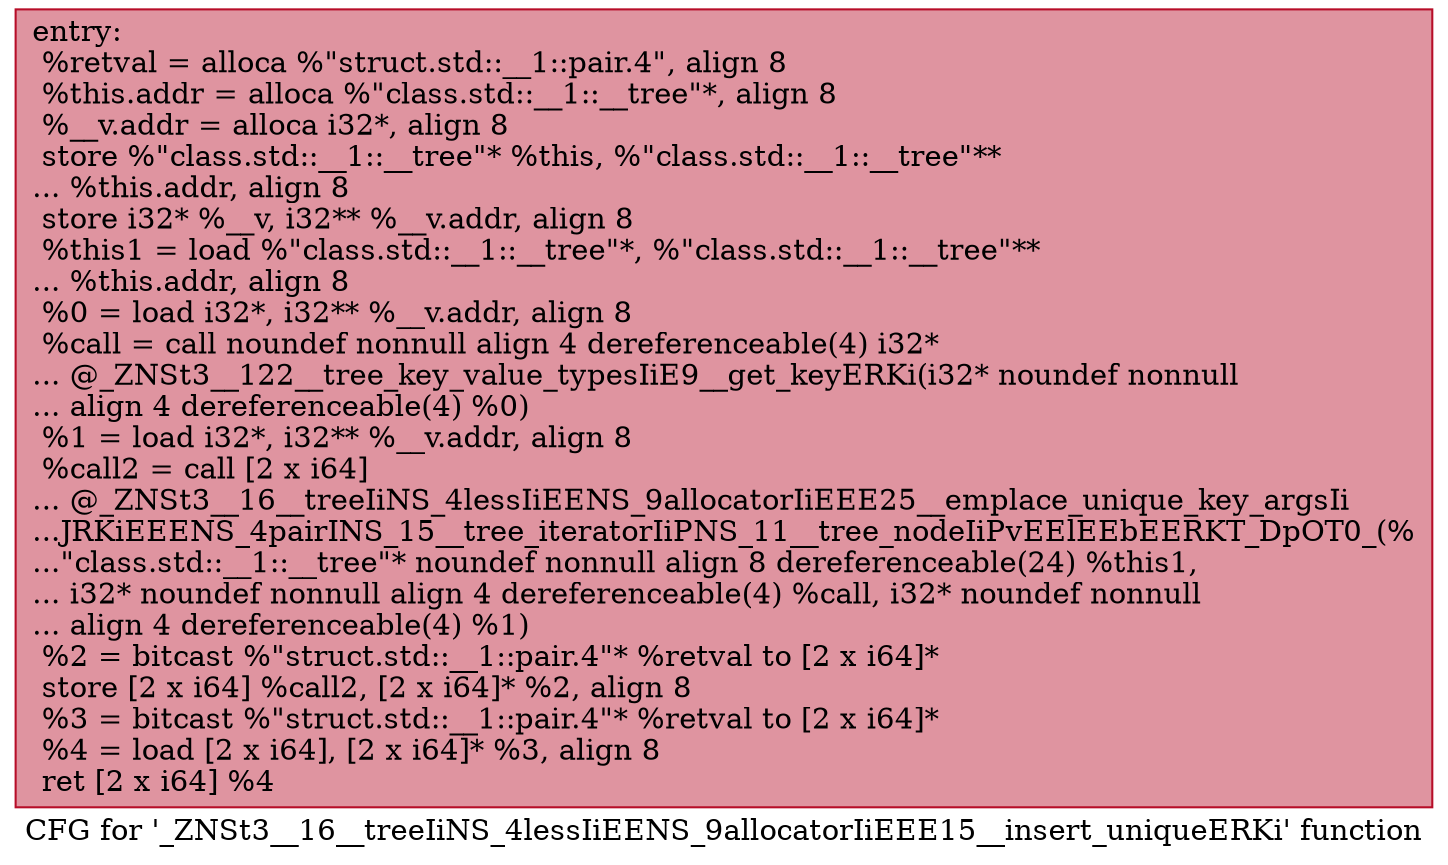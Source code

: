 digraph "CFG for '_ZNSt3__16__treeIiNS_4lessIiEENS_9allocatorIiEEE15__insert_uniqueERKi' function" {
	label="CFG for '_ZNSt3__16__treeIiNS_4lessIiEENS_9allocatorIiEEE15__insert_uniqueERKi' function";

	Node0x600002553140 [shape=record,color="#b70d28ff", style=filled, fillcolor="#b70d2870",label="{entry:\l  %retval = alloca %\"struct.std::__1::pair.4\", align 8\l  %this.addr = alloca %\"class.std::__1::__tree\"*, align 8\l  %__v.addr = alloca i32*, align 8\l  store %\"class.std::__1::__tree\"* %this, %\"class.std::__1::__tree\"**\l... %this.addr, align 8\l  store i32* %__v, i32** %__v.addr, align 8\l  %this1 = load %\"class.std::__1::__tree\"*, %\"class.std::__1::__tree\"**\l... %this.addr, align 8\l  %0 = load i32*, i32** %__v.addr, align 8\l  %call = call noundef nonnull align 4 dereferenceable(4) i32*\l... @_ZNSt3__122__tree_key_value_typesIiE9__get_keyERKi(i32* noundef nonnull\l... align 4 dereferenceable(4) %0)\l  %1 = load i32*, i32** %__v.addr, align 8\l  %call2 = call [2 x i64]\l... @_ZNSt3__16__treeIiNS_4lessIiEENS_9allocatorIiEEE25__emplace_unique_key_argsIi\l...JRKiEEENS_4pairINS_15__tree_iteratorIiPNS_11__tree_nodeIiPvEElEEbEERKT_DpOT0_(%\l...\"class.std::__1::__tree\"* noundef nonnull align 8 dereferenceable(24) %this1,\l... i32* noundef nonnull align 4 dereferenceable(4) %call, i32* noundef nonnull\l... align 4 dereferenceable(4) %1)\l  %2 = bitcast %\"struct.std::__1::pair.4\"* %retval to [2 x i64]*\l  store [2 x i64] %call2, [2 x i64]* %2, align 8\l  %3 = bitcast %\"struct.std::__1::pair.4\"* %retval to [2 x i64]*\l  %4 = load [2 x i64], [2 x i64]* %3, align 8\l  ret [2 x i64] %4\l}"];
}
